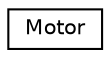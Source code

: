 digraph "Graphical Class Hierarchy"
{
 // INTERACTIVE_SVG=YES
  edge [fontname="Helvetica",fontsize="10",labelfontname="Helvetica",labelfontsize="10"];
  node [fontname="Helvetica",fontsize="10",shape=record];
  rankdir="LR";
  Node1 [label="Motor",height=0.2,width=0.4,color="black", fillcolor="white", style="filled",URL="$classMotor.html",tooltip="-*- tab-width: 4; Mode: C++; c-basic-offset: 4; indent-tabs-mode: nil -*- "];
}
